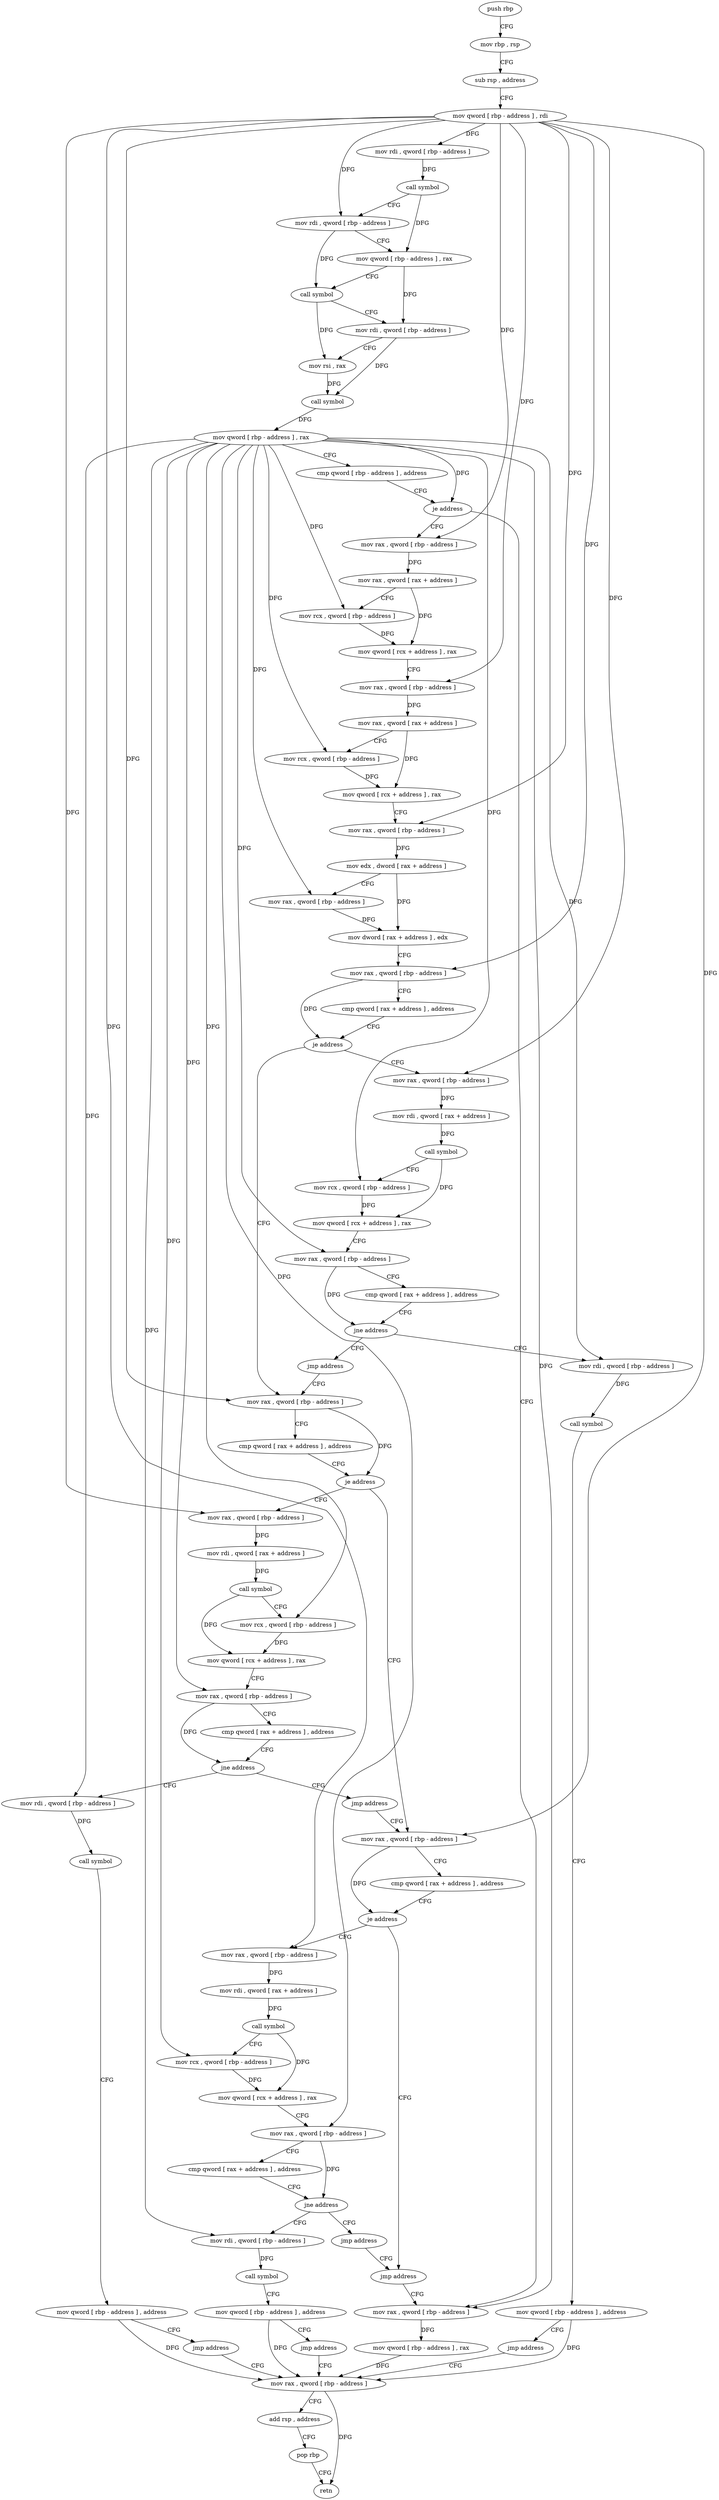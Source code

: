 digraph "func" {
"83904" [label = "push rbp" ]
"83905" [label = "mov rbp , rsp" ]
"83908" [label = "sub rsp , address" ]
"83912" [label = "mov qword [ rbp - address ] , rdi" ]
"83916" [label = "mov rdi , qword [ rbp - address ]" ]
"83920" [label = "call symbol" ]
"83925" [label = "mov rdi , qword [ rbp - address ]" ]
"83929" [label = "mov qword [ rbp - address ] , rax" ]
"83933" [label = "call symbol" ]
"83938" [label = "mov rdi , qword [ rbp - address ]" ]
"83942" [label = "mov rsi , rax" ]
"83945" [label = "call symbol" ]
"83950" [label = "mov qword [ rbp - address ] , rax" ]
"83954" [label = "cmp qword [ rbp - address ] , address" ]
"83959" [label = "je address" ]
"84250" [label = "mov rax , qword [ rbp - address ]" ]
"83965" [label = "mov rax , qword [ rbp - address ]" ]
"84254" [label = "mov qword [ rbp - address ] , rax" ]
"84258" [label = "mov rax , qword [ rbp - address ]" ]
"83969" [label = "mov rax , qword [ rax + address ]" ]
"83973" [label = "mov rcx , qword [ rbp - address ]" ]
"83977" [label = "mov qword [ rcx + address ] , rax" ]
"83981" [label = "mov rax , qword [ rbp - address ]" ]
"83985" [label = "mov rax , qword [ rax + address ]" ]
"83989" [label = "mov rcx , qword [ rbp - address ]" ]
"83993" [label = "mov qword [ rcx + address ] , rax" ]
"83997" [label = "mov rax , qword [ rbp - address ]" ]
"84001" [label = "mov edx , dword [ rax + address ]" ]
"84004" [label = "mov rax , qword [ rbp - address ]" ]
"84008" [label = "mov dword [ rax + address ] , edx" ]
"84011" [label = "mov rax , qword [ rbp - address ]" ]
"84015" [label = "cmp qword [ rax + address ] , address" ]
"84020" [label = "je address" ]
"84089" [label = "mov rax , qword [ rbp - address ]" ]
"84026" [label = "mov rax , qword [ rbp - address ]" ]
"84093" [label = "cmp qword [ rax + address ] , address" ]
"84098" [label = "je address" ]
"84167" [label = "mov rax , qword [ rbp - address ]" ]
"84104" [label = "mov rax , qword [ rbp - address ]" ]
"84030" [label = "mov rdi , qword [ rax + address ]" ]
"84034" [label = "call symbol" ]
"84039" [label = "mov rcx , qword [ rbp - address ]" ]
"84043" [label = "mov qword [ rcx + address ] , rax" ]
"84047" [label = "mov rax , qword [ rbp - address ]" ]
"84051" [label = "cmp qword [ rax + address ] , address" ]
"84056" [label = "jne address" ]
"84084" [label = "jmp address" ]
"84062" [label = "mov rdi , qword [ rbp - address ]" ]
"84171" [label = "cmp qword [ rax + address ] , address" ]
"84176" [label = "je address" ]
"84245" [label = "jmp address" ]
"84182" [label = "mov rax , qword [ rbp - address ]" ]
"84108" [label = "mov rdi , qword [ rax + address ]" ]
"84112" [label = "call symbol" ]
"84117" [label = "mov rcx , qword [ rbp - address ]" ]
"84121" [label = "mov qword [ rcx + address ] , rax" ]
"84125" [label = "mov rax , qword [ rbp - address ]" ]
"84129" [label = "cmp qword [ rax + address ] , address" ]
"84134" [label = "jne address" ]
"84162" [label = "jmp address" ]
"84140" [label = "mov rdi , qword [ rbp - address ]" ]
"84066" [label = "call symbol" ]
"84071" [label = "mov qword [ rbp - address ] , address" ]
"84079" [label = "jmp address" ]
"84186" [label = "mov rdi , qword [ rax + address ]" ]
"84190" [label = "call symbol" ]
"84195" [label = "mov rcx , qword [ rbp - address ]" ]
"84199" [label = "mov qword [ rcx + address ] , rax" ]
"84203" [label = "mov rax , qword [ rbp - address ]" ]
"84207" [label = "cmp qword [ rax + address ] , address" ]
"84212" [label = "jne address" ]
"84240" [label = "jmp address" ]
"84218" [label = "mov rdi , qword [ rbp - address ]" ]
"84144" [label = "call symbol" ]
"84149" [label = "mov qword [ rbp - address ] , address" ]
"84157" [label = "jmp address" ]
"84262" [label = "add rsp , address" ]
"84266" [label = "pop rbp" ]
"84267" [label = "retn" ]
"84222" [label = "call symbol" ]
"84227" [label = "mov qword [ rbp - address ] , address" ]
"84235" [label = "jmp address" ]
"83904" -> "83905" [ label = "CFG" ]
"83905" -> "83908" [ label = "CFG" ]
"83908" -> "83912" [ label = "CFG" ]
"83912" -> "83916" [ label = "DFG" ]
"83912" -> "83925" [ label = "DFG" ]
"83912" -> "83965" [ label = "DFG" ]
"83912" -> "83981" [ label = "DFG" ]
"83912" -> "83997" [ label = "DFG" ]
"83912" -> "84011" [ label = "DFG" ]
"83912" -> "84089" [ label = "DFG" ]
"83912" -> "84026" [ label = "DFG" ]
"83912" -> "84167" [ label = "DFG" ]
"83912" -> "84104" [ label = "DFG" ]
"83912" -> "84182" [ label = "DFG" ]
"83916" -> "83920" [ label = "DFG" ]
"83920" -> "83925" [ label = "CFG" ]
"83920" -> "83929" [ label = "DFG" ]
"83925" -> "83929" [ label = "CFG" ]
"83925" -> "83933" [ label = "DFG" ]
"83929" -> "83933" [ label = "CFG" ]
"83929" -> "83938" [ label = "DFG" ]
"83933" -> "83938" [ label = "CFG" ]
"83933" -> "83942" [ label = "DFG" ]
"83938" -> "83942" [ label = "CFG" ]
"83938" -> "83945" [ label = "DFG" ]
"83942" -> "83945" [ label = "DFG" ]
"83945" -> "83950" [ label = "DFG" ]
"83950" -> "83954" [ label = "CFG" ]
"83950" -> "83959" [ label = "DFG" ]
"83950" -> "84250" [ label = "DFG" ]
"83950" -> "83973" [ label = "DFG" ]
"83950" -> "83989" [ label = "DFG" ]
"83950" -> "84004" [ label = "DFG" ]
"83950" -> "84039" [ label = "DFG" ]
"83950" -> "84047" [ label = "DFG" ]
"83950" -> "84117" [ label = "DFG" ]
"83950" -> "84125" [ label = "DFG" ]
"83950" -> "84062" [ label = "DFG" ]
"83950" -> "84195" [ label = "DFG" ]
"83950" -> "84203" [ label = "DFG" ]
"83950" -> "84140" [ label = "DFG" ]
"83950" -> "84218" [ label = "DFG" ]
"83954" -> "83959" [ label = "CFG" ]
"83959" -> "84250" [ label = "CFG" ]
"83959" -> "83965" [ label = "CFG" ]
"84250" -> "84254" [ label = "DFG" ]
"83965" -> "83969" [ label = "DFG" ]
"84254" -> "84258" [ label = "DFG" ]
"84258" -> "84262" [ label = "CFG" ]
"84258" -> "84267" [ label = "DFG" ]
"83969" -> "83973" [ label = "CFG" ]
"83969" -> "83977" [ label = "DFG" ]
"83973" -> "83977" [ label = "DFG" ]
"83977" -> "83981" [ label = "CFG" ]
"83981" -> "83985" [ label = "DFG" ]
"83985" -> "83989" [ label = "CFG" ]
"83985" -> "83993" [ label = "DFG" ]
"83989" -> "83993" [ label = "DFG" ]
"83993" -> "83997" [ label = "CFG" ]
"83997" -> "84001" [ label = "DFG" ]
"84001" -> "84004" [ label = "CFG" ]
"84001" -> "84008" [ label = "DFG" ]
"84004" -> "84008" [ label = "DFG" ]
"84008" -> "84011" [ label = "CFG" ]
"84011" -> "84015" [ label = "CFG" ]
"84011" -> "84020" [ label = "DFG" ]
"84015" -> "84020" [ label = "CFG" ]
"84020" -> "84089" [ label = "CFG" ]
"84020" -> "84026" [ label = "CFG" ]
"84089" -> "84093" [ label = "CFG" ]
"84089" -> "84098" [ label = "DFG" ]
"84026" -> "84030" [ label = "DFG" ]
"84093" -> "84098" [ label = "CFG" ]
"84098" -> "84167" [ label = "CFG" ]
"84098" -> "84104" [ label = "CFG" ]
"84167" -> "84171" [ label = "CFG" ]
"84167" -> "84176" [ label = "DFG" ]
"84104" -> "84108" [ label = "DFG" ]
"84030" -> "84034" [ label = "DFG" ]
"84034" -> "84039" [ label = "CFG" ]
"84034" -> "84043" [ label = "DFG" ]
"84039" -> "84043" [ label = "DFG" ]
"84043" -> "84047" [ label = "CFG" ]
"84047" -> "84051" [ label = "CFG" ]
"84047" -> "84056" [ label = "DFG" ]
"84051" -> "84056" [ label = "CFG" ]
"84056" -> "84084" [ label = "CFG" ]
"84056" -> "84062" [ label = "CFG" ]
"84084" -> "84089" [ label = "CFG" ]
"84062" -> "84066" [ label = "DFG" ]
"84171" -> "84176" [ label = "CFG" ]
"84176" -> "84245" [ label = "CFG" ]
"84176" -> "84182" [ label = "CFG" ]
"84245" -> "84250" [ label = "CFG" ]
"84182" -> "84186" [ label = "DFG" ]
"84108" -> "84112" [ label = "DFG" ]
"84112" -> "84117" [ label = "CFG" ]
"84112" -> "84121" [ label = "DFG" ]
"84117" -> "84121" [ label = "DFG" ]
"84121" -> "84125" [ label = "CFG" ]
"84125" -> "84129" [ label = "CFG" ]
"84125" -> "84134" [ label = "DFG" ]
"84129" -> "84134" [ label = "CFG" ]
"84134" -> "84162" [ label = "CFG" ]
"84134" -> "84140" [ label = "CFG" ]
"84162" -> "84167" [ label = "CFG" ]
"84140" -> "84144" [ label = "DFG" ]
"84066" -> "84071" [ label = "CFG" ]
"84071" -> "84079" [ label = "CFG" ]
"84071" -> "84258" [ label = "DFG" ]
"84079" -> "84258" [ label = "CFG" ]
"84186" -> "84190" [ label = "DFG" ]
"84190" -> "84195" [ label = "CFG" ]
"84190" -> "84199" [ label = "DFG" ]
"84195" -> "84199" [ label = "DFG" ]
"84199" -> "84203" [ label = "CFG" ]
"84203" -> "84207" [ label = "CFG" ]
"84203" -> "84212" [ label = "DFG" ]
"84207" -> "84212" [ label = "CFG" ]
"84212" -> "84240" [ label = "CFG" ]
"84212" -> "84218" [ label = "CFG" ]
"84240" -> "84245" [ label = "CFG" ]
"84218" -> "84222" [ label = "DFG" ]
"84144" -> "84149" [ label = "CFG" ]
"84149" -> "84157" [ label = "CFG" ]
"84149" -> "84258" [ label = "DFG" ]
"84157" -> "84258" [ label = "CFG" ]
"84262" -> "84266" [ label = "CFG" ]
"84266" -> "84267" [ label = "CFG" ]
"84222" -> "84227" [ label = "CFG" ]
"84227" -> "84235" [ label = "CFG" ]
"84227" -> "84258" [ label = "DFG" ]
"84235" -> "84258" [ label = "CFG" ]
}
